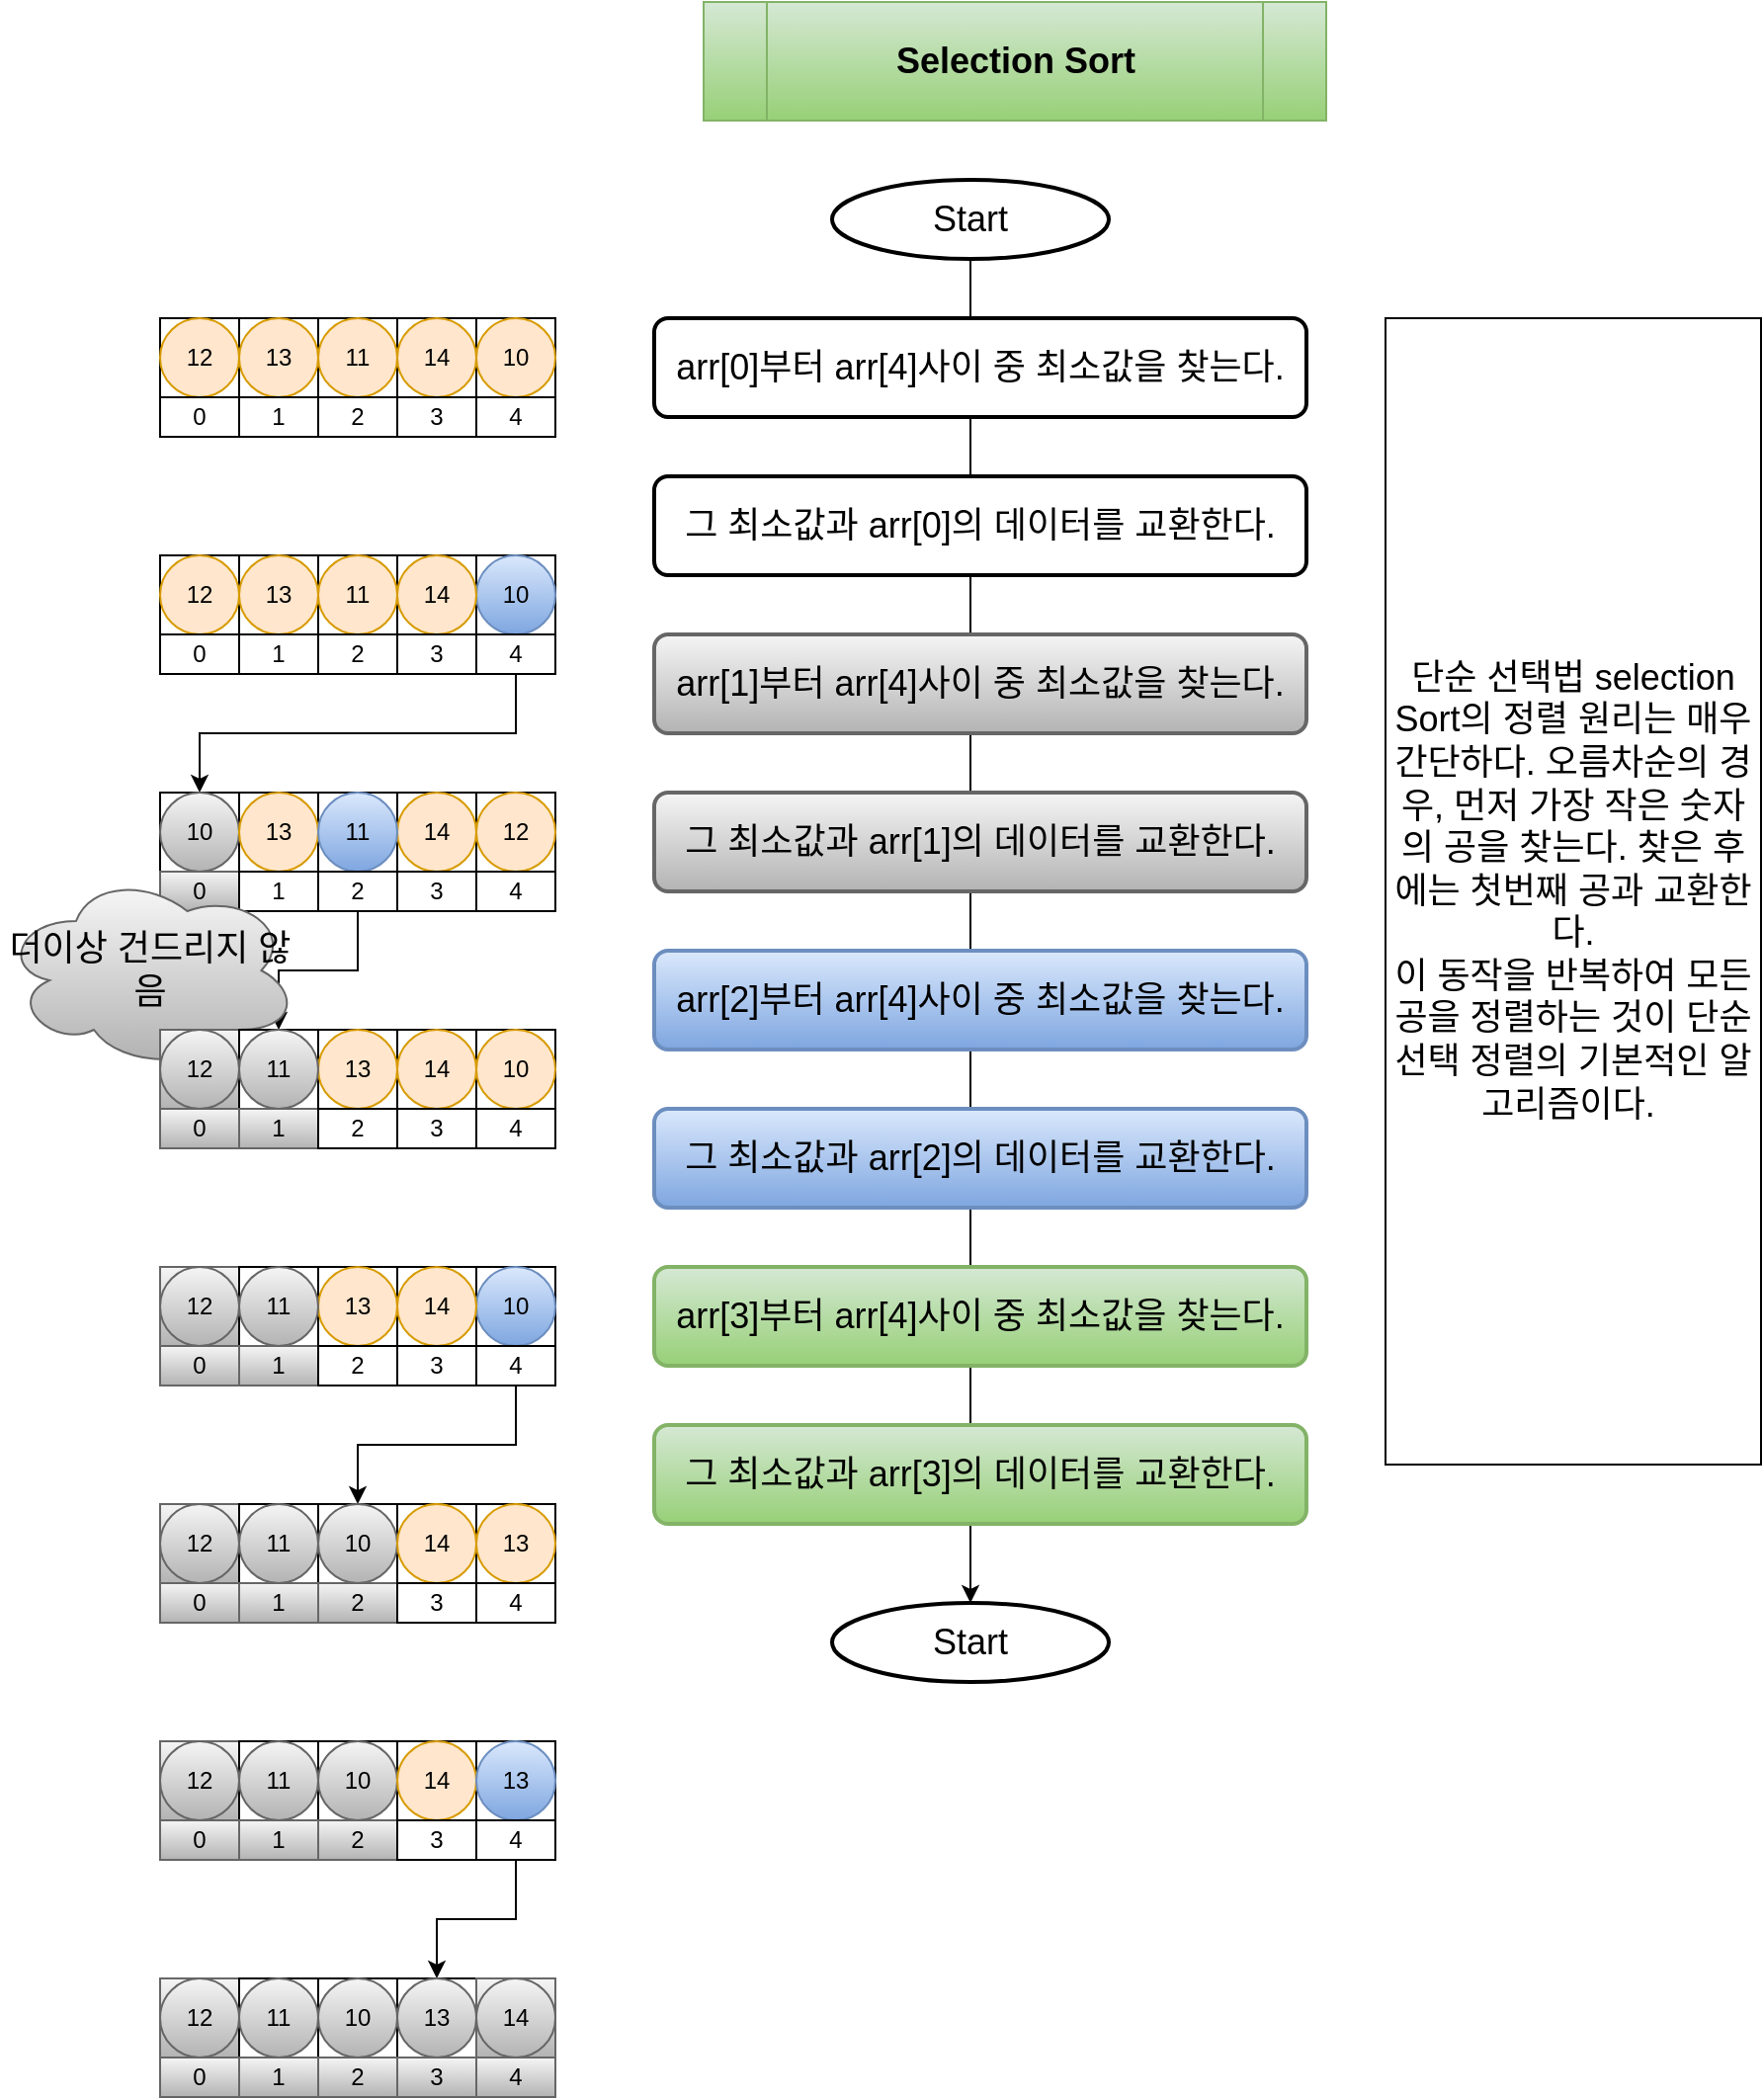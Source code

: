 <mxfile version="19.0.3" type="device"><diagram id="zHO-bKAfavNb4qNvqpEn" name="Page-1"><mxGraphModel dx="692" dy="854" grid="1" gridSize="10" guides="1" tooltips="1" connect="1" arrows="1" fold="1" page="1" pageScale="1" pageWidth="850" pageHeight="1100" math="0" shadow="0"><root><mxCell id="0"/><mxCell id="1" parent="0"/><mxCell id="_KSf4pjxTZtaH0GUWREa-1" value="" style="whiteSpace=wrap;html=1;aspect=fixed;" vertex="1" parent="1"><mxGeometry x="80" y="160" width="40" height="40" as="geometry"/></mxCell><mxCell id="_KSf4pjxTZtaH0GUWREa-2" value="" style="whiteSpace=wrap;html=1;aspect=fixed;" vertex="1" parent="1"><mxGeometry x="120" y="160" width="40" height="40" as="geometry"/></mxCell><mxCell id="_KSf4pjxTZtaH0GUWREa-3" value="" style="whiteSpace=wrap;html=1;aspect=fixed;" vertex="1" parent="1"><mxGeometry x="160" y="160" width="40" height="40" as="geometry"/></mxCell><mxCell id="_KSf4pjxTZtaH0GUWREa-4" value="" style="whiteSpace=wrap;html=1;aspect=fixed;" vertex="1" parent="1"><mxGeometry x="200" y="160" width="40" height="40" as="geometry"/></mxCell><mxCell id="_KSf4pjxTZtaH0GUWREa-5" value="" style="whiteSpace=wrap;html=1;aspect=fixed;" vertex="1" parent="1"><mxGeometry x="240" y="160" width="40" height="40" as="geometry"/></mxCell><mxCell id="_KSf4pjxTZtaH0GUWREa-7" value="10" style="ellipse;whiteSpace=wrap;html=1;aspect=fixed;fillColor=#ffe6cc;strokeColor=#d79b00;" vertex="1" parent="1"><mxGeometry x="240" y="160" width="40" height="40" as="geometry"/></mxCell><mxCell id="_KSf4pjxTZtaH0GUWREa-9" value="14" style="ellipse;whiteSpace=wrap;html=1;aspect=fixed;fillColor=#ffe6cc;strokeColor=#d79b00;" vertex="1" parent="1"><mxGeometry x="200" y="160" width="40" height="40" as="geometry"/></mxCell><mxCell id="_KSf4pjxTZtaH0GUWREa-10" value="12" style="ellipse;whiteSpace=wrap;html=1;aspect=fixed;fillColor=#ffe6cc;strokeColor=#d79b00;" vertex="1" parent="1"><mxGeometry x="80" y="160" width="40" height="40" as="geometry"/></mxCell><mxCell id="_KSf4pjxTZtaH0GUWREa-11" value="13" style="ellipse;whiteSpace=wrap;html=1;aspect=fixed;fillColor=#ffe6cc;strokeColor=#d79b00;" vertex="1" parent="1"><mxGeometry x="120" y="160" width="40" height="40" as="geometry"/></mxCell><mxCell id="_KSf4pjxTZtaH0GUWREa-12" value="11" style="ellipse;whiteSpace=wrap;html=1;aspect=fixed;fillColor=#ffe6cc;strokeColor=#d79b00;" vertex="1" parent="1"><mxGeometry x="160" y="160" width="40" height="40" as="geometry"/></mxCell><mxCell id="_KSf4pjxTZtaH0GUWREa-24" value="0" style="rounded=0;whiteSpace=wrap;html=1;" vertex="1" parent="1"><mxGeometry x="80" y="200" width="40" height="20" as="geometry"/></mxCell><mxCell id="_KSf4pjxTZtaH0GUWREa-25" value="1" style="rounded=0;whiteSpace=wrap;html=1;" vertex="1" parent="1"><mxGeometry x="120" y="200" width="40" height="20" as="geometry"/></mxCell><mxCell id="_KSf4pjxTZtaH0GUWREa-26" value="2" style="rounded=0;whiteSpace=wrap;html=1;" vertex="1" parent="1"><mxGeometry x="160" y="200" width="40" height="20" as="geometry"/></mxCell><mxCell id="_KSf4pjxTZtaH0GUWREa-27" value="3" style="rounded=0;whiteSpace=wrap;html=1;" vertex="1" parent="1"><mxGeometry x="200" y="200" width="40" height="20" as="geometry"/></mxCell><mxCell id="_KSf4pjxTZtaH0GUWREa-28" value="4" style="rounded=0;whiteSpace=wrap;html=1;" vertex="1" parent="1"><mxGeometry x="240" y="200" width="40" height="20" as="geometry"/></mxCell><mxCell id="_KSf4pjxTZtaH0GUWREa-29" value="Selection Sort" style="shape=process;whiteSpace=wrap;html=1;backgroundOutline=1;fillColor=#d5e8d4;gradientColor=#97d077;strokeColor=#82b366;fontSize=18;fontStyle=1" vertex="1" parent="1"><mxGeometry x="355" width="315" height="60" as="geometry"/></mxCell><mxCell id="_KSf4pjxTZtaH0GUWREa-30" value="단순 선택법 selection Sort의 정렬 원리는 매우 간단하다. 오름차순의 경우, 먼저 가장 작은 숫자의 공을 찾는다. 찾은 후에는 첫번째 공과 교환한다.&lt;br&gt;이 동작을 반복하여 모든 공을 정렬하는 것이 단순 선택 정렬의 기본적인 알고리즘이다.&amp;nbsp;" style="rounded=0;whiteSpace=wrap;html=1;fontSize=18;" vertex="1" parent="1"><mxGeometry x="700" y="160" width="190" height="580" as="geometry"/></mxCell><mxCell id="_KSf4pjxTZtaH0GUWREa-31" value="" style="whiteSpace=wrap;html=1;aspect=fixed;" vertex="1" parent="1"><mxGeometry x="80" y="280" width="40" height="40" as="geometry"/></mxCell><mxCell id="_KSf4pjxTZtaH0GUWREa-32" value="" style="whiteSpace=wrap;html=1;aspect=fixed;" vertex="1" parent="1"><mxGeometry x="120" y="280" width="40" height="40" as="geometry"/></mxCell><mxCell id="_KSf4pjxTZtaH0GUWREa-33" value="" style="whiteSpace=wrap;html=1;aspect=fixed;" vertex="1" parent="1"><mxGeometry x="160" y="280" width="40" height="40" as="geometry"/></mxCell><mxCell id="_KSf4pjxTZtaH0GUWREa-34" value="" style="whiteSpace=wrap;html=1;aspect=fixed;" vertex="1" parent="1"><mxGeometry x="200" y="280" width="40" height="40" as="geometry"/></mxCell><mxCell id="_KSf4pjxTZtaH0GUWREa-35" value="" style="whiteSpace=wrap;html=1;aspect=fixed;" vertex="1" parent="1"><mxGeometry x="240" y="280" width="40" height="40" as="geometry"/></mxCell><mxCell id="_KSf4pjxTZtaH0GUWREa-36" value="10" style="ellipse;whiteSpace=wrap;html=1;aspect=fixed;fillColor=#dae8fc;strokeColor=#6c8ebf;gradientColor=#7ea6e0;" vertex="1" parent="1"><mxGeometry x="240" y="280" width="40" height="40" as="geometry"/></mxCell><mxCell id="_KSf4pjxTZtaH0GUWREa-37" value="14" style="ellipse;whiteSpace=wrap;html=1;aspect=fixed;fillColor=#ffe6cc;strokeColor=#d79b00;" vertex="1" parent="1"><mxGeometry x="200" y="280" width="40" height="40" as="geometry"/></mxCell><mxCell id="_KSf4pjxTZtaH0GUWREa-38" value="12" style="ellipse;whiteSpace=wrap;html=1;aspect=fixed;fillColor=#ffe6cc;strokeColor=#d79b00;" vertex="1" parent="1"><mxGeometry x="80" y="280" width="40" height="40" as="geometry"/></mxCell><mxCell id="_KSf4pjxTZtaH0GUWREa-39" value="13" style="ellipse;whiteSpace=wrap;html=1;aspect=fixed;fillColor=#ffe6cc;strokeColor=#d79b00;" vertex="1" parent="1"><mxGeometry x="120" y="280" width="40" height="40" as="geometry"/></mxCell><mxCell id="_KSf4pjxTZtaH0GUWREa-40" value="11" style="ellipse;whiteSpace=wrap;html=1;aspect=fixed;fillColor=#ffe6cc;strokeColor=#d79b00;" vertex="1" parent="1"><mxGeometry x="160" y="280" width="40" height="40" as="geometry"/></mxCell><mxCell id="_KSf4pjxTZtaH0GUWREa-41" value="0" style="rounded=0;whiteSpace=wrap;html=1;" vertex="1" parent="1"><mxGeometry x="80" y="320" width="40" height="20" as="geometry"/></mxCell><mxCell id="_KSf4pjxTZtaH0GUWREa-42" value="1" style="rounded=0;whiteSpace=wrap;html=1;" vertex="1" parent="1"><mxGeometry x="120" y="320" width="40" height="20" as="geometry"/></mxCell><mxCell id="_KSf4pjxTZtaH0GUWREa-43" value="2" style="rounded=0;whiteSpace=wrap;html=1;" vertex="1" parent="1"><mxGeometry x="160" y="320" width="40" height="20" as="geometry"/></mxCell><mxCell id="_KSf4pjxTZtaH0GUWREa-44" value="3" style="rounded=0;whiteSpace=wrap;html=1;" vertex="1" parent="1"><mxGeometry x="200" y="320" width="40" height="20" as="geometry"/></mxCell><mxCell id="_KSf4pjxTZtaH0GUWREa-158" style="edgeStyle=orthogonalEdgeStyle;rounded=0;orthogonalLoop=1;jettySize=auto;html=1;exitX=0.5;exitY=1;exitDx=0;exitDy=0;entryX=0.5;entryY=0;entryDx=0;entryDy=0;fontSize=18;" edge="1" parent="1" source="_KSf4pjxTZtaH0GUWREa-45" target="_KSf4pjxTZtaH0GUWREa-51"><mxGeometry relative="1" as="geometry"/></mxCell><mxCell id="_KSf4pjxTZtaH0GUWREa-45" value="4" style="rounded=0;whiteSpace=wrap;html=1;" vertex="1" parent="1"><mxGeometry x="240" y="320" width="40" height="20" as="geometry"/></mxCell><mxCell id="_KSf4pjxTZtaH0GUWREa-46" value="" style="whiteSpace=wrap;html=1;aspect=fixed;" vertex="1" parent="1"><mxGeometry x="80" y="400" width="40" height="40" as="geometry"/></mxCell><mxCell id="_KSf4pjxTZtaH0GUWREa-47" value="" style="whiteSpace=wrap;html=1;aspect=fixed;" vertex="1" parent="1"><mxGeometry x="120" y="400" width="40" height="40" as="geometry"/></mxCell><mxCell id="_KSf4pjxTZtaH0GUWREa-48" value="" style="whiteSpace=wrap;html=1;aspect=fixed;" vertex="1" parent="1"><mxGeometry x="160" y="400" width="40" height="40" as="geometry"/></mxCell><mxCell id="_KSf4pjxTZtaH0GUWREa-49" value="" style="whiteSpace=wrap;html=1;aspect=fixed;" vertex="1" parent="1"><mxGeometry x="200" y="400" width="40" height="40" as="geometry"/></mxCell><mxCell id="_KSf4pjxTZtaH0GUWREa-50" value="" style="whiteSpace=wrap;html=1;aspect=fixed;" vertex="1" parent="1"><mxGeometry x="240" y="400" width="40" height="40" as="geometry"/></mxCell><mxCell id="_KSf4pjxTZtaH0GUWREa-51" value="10" style="ellipse;whiteSpace=wrap;html=1;aspect=fixed;fillColor=#f5f5f5;strokeColor=#666666;gradientColor=#b3b3b3;" vertex="1" parent="1"><mxGeometry x="80" y="400" width="40" height="40" as="geometry"/></mxCell><mxCell id="_KSf4pjxTZtaH0GUWREa-52" value="14" style="ellipse;whiteSpace=wrap;html=1;aspect=fixed;fillColor=#ffe6cc;strokeColor=#d79b00;" vertex="1" parent="1"><mxGeometry x="200" y="400" width="40" height="40" as="geometry"/></mxCell><mxCell id="_KSf4pjxTZtaH0GUWREa-53" value="12" style="ellipse;whiteSpace=wrap;html=1;aspect=fixed;fillColor=#ffe6cc;strokeColor=#d79b00;" vertex="1" parent="1"><mxGeometry x="240" y="400" width="40" height="40" as="geometry"/></mxCell><mxCell id="_KSf4pjxTZtaH0GUWREa-54" value="13" style="ellipse;whiteSpace=wrap;html=1;aspect=fixed;fillColor=#ffe6cc;strokeColor=#d79b00;" vertex="1" parent="1"><mxGeometry x="120" y="400" width="40" height="40" as="geometry"/></mxCell><mxCell id="_KSf4pjxTZtaH0GUWREa-55" value="11" style="ellipse;whiteSpace=wrap;html=1;aspect=fixed;fillColor=#dae8fc;strokeColor=#6c8ebf;gradientColor=#7ea6e0;" vertex="1" parent="1"><mxGeometry x="160" y="400" width="40" height="40" as="geometry"/></mxCell><mxCell id="_KSf4pjxTZtaH0GUWREa-56" value="0" style="rounded=0;whiteSpace=wrap;html=1;fillColor=#f5f5f5;gradientColor=#b3b3b3;strokeColor=#666666;" vertex="1" parent="1"><mxGeometry x="80" y="440" width="40" height="20" as="geometry"/></mxCell><mxCell id="_KSf4pjxTZtaH0GUWREa-57" value="1" style="rounded=0;whiteSpace=wrap;html=1;" vertex="1" parent="1"><mxGeometry x="120" y="440" width="40" height="20" as="geometry"/></mxCell><mxCell id="_KSf4pjxTZtaH0GUWREa-159" style="edgeStyle=orthogonalEdgeStyle;rounded=0;orthogonalLoop=1;jettySize=auto;html=1;exitX=0.5;exitY=1;exitDx=0;exitDy=0;entryX=0.5;entryY=0;entryDx=0;entryDy=0;fontSize=18;" edge="1" parent="1" source="_KSf4pjxTZtaH0GUWREa-58" target="_KSf4pjxTZtaH0GUWREa-71"><mxGeometry relative="1" as="geometry"/></mxCell><mxCell id="_KSf4pjxTZtaH0GUWREa-58" value="2" style="rounded=0;whiteSpace=wrap;html=1;" vertex="1" parent="1"><mxGeometry x="160" y="440" width="40" height="20" as="geometry"/></mxCell><mxCell id="_KSf4pjxTZtaH0GUWREa-59" value="3" style="rounded=0;whiteSpace=wrap;html=1;" vertex="1" parent="1"><mxGeometry x="200" y="440" width="40" height="20" as="geometry"/></mxCell><mxCell id="_KSf4pjxTZtaH0GUWREa-60" value="4" style="rounded=0;whiteSpace=wrap;html=1;" vertex="1" parent="1"><mxGeometry x="240" y="440" width="40" height="20" as="geometry"/></mxCell><mxCell id="_KSf4pjxTZtaH0GUWREa-61" value="더이상 건드리지 않음" style="ellipse;shape=cloud;whiteSpace=wrap;html=1;fontSize=18;fillColor=#f5f5f5;gradientColor=#b3b3b3;strokeColor=#666666;" vertex="1" parent="1"><mxGeometry y="440" width="150" height="100" as="geometry"/></mxCell><mxCell id="_KSf4pjxTZtaH0GUWREa-62" value="" style="whiteSpace=wrap;html=1;aspect=fixed;fillColor=#f5f5f5;gradientColor=#b3b3b3;strokeColor=#666666;" vertex="1" parent="1"><mxGeometry x="80" y="520" width="40" height="40" as="geometry"/></mxCell><mxCell id="_KSf4pjxTZtaH0GUWREa-63" value="" style="whiteSpace=wrap;html=1;aspect=fixed;" vertex="1" parent="1"><mxGeometry x="120" y="520" width="40" height="40" as="geometry"/></mxCell><mxCell id="_KSf4pjxTZtaH0GUWREa-64" value="" style="whiteSpace=wrap;html=1;aspect=fixed;" vertex="1" parent="1"><mxGeometry x="160" y="520" width="40" height="40" as="geometry"/></mxCell><mxCell id="_KSf4pjxTZtaH0GUWREa-65" value="" style="whiteSpace=wrap;html=1;aspect=fixed;" vertex="1" parent="1"><mxGeometry x="200" y="520" width="40" height="40" as="geometry"/></mxCell><mxCell id="_KSf4pjxTZtaH0GUWREa-66" value="" style="whiteSpace=wrap;html=1;aspect=fixed;" vertex="1" parent="1"><mxGeometry x="240" y="520" width="40" height="40" as="geometry"/></mxCell><mxCell id="_KSf4pjxTZtaH0GUWREa-67" value="10" style="ellipse;whiteSpace=wrap;html=1;aspect=fixed;fillColor=#ffe6cc;strokeColor=#d79b00;" vertex="1" parent="1"><mxGeometry x="240" y="520" width="40" height="40" as="geometry"/></mxCell><mxCell id="_KSf4pjxTZtaH0GUWREa-68" value="14" style="ellipse;whiteSpace=wrap;html=1;aspect=fixed;fillColor=#ffe6cc;strokeColor=#d79b00;" vertex="1" parent="1"><mxGeometry x="200" y="520" width="40" height="40" as="geometry"/></mxCell><mxCell id="_KSf4pjxTZtaH0GUWREa-69" value="12" style="ellipse;whiteSpace=wrap;html=1;aspect=fixed;fillColor=#f5f5f5;strokeColor=#666666;gradientColor=#b3b3b3;" vertex="1" parent="1"><mxGeometry x="80" y="520" width="40" height="40" as="geometry"/></mxCell><mxCell id="_KSf4pjxTZtaH0GUWREa-70" value="13" style="ellipse;whiteSpace=wrap;html=1;aspect=fixed;fillColor=#ffe6cc;strokeColor=#d79b00;" vertex="1" parent="1"><mxGeometry x="160" y="520" width="40" height="40" as="geometry"/></mxCell><mxCell id="_KSf4pjxTZtaH0GUWREa-71" value="11" style="ellipse;whiteSpace=wrap;html=1;aspect=fixed;fillColor=#f5f5f5;strokeColor=#666666;gradientColor=#b3b3b3;" vertex="1" parent="1"><mxGeometry x="120" y="520" width="40" height="40" as="geometry"/></mxCell><mxCell id="_KSf4pjxTZtaH0GUWREa-72" value="0" style="rounded=0;whiteSpace=wrap;html=1;fillColor=#f5f5f5;gradientColor=#b3b3b3;strokeColor=#666666;" vertex="1" parent="1"><mxGeometry x="80" y="560" width="40" height="20" as="geometry"/></mxCell><mxCell id="_KSf4pjxTZtaH0GUWREa-73" value="1" style="rounded=0;whiteSpace=wrap;html=1;fillColor=#f5f5f5;gradientColor=#b3b3b3;strokeColor=#666666;" vertex="1" parent="1"><mxGeometry x="120" y="560" width="40" height="20" as="geometry"/></mxCell><mxCell id="_KSf4pjxTZtaH0GUWREa-74" value="2" style="rounded=0;whiteSpace=wrap;html=1;" vertex="1" parent="1"><mxGeometry x="160" y="560" width="40" height="20" as="geometry"/></mxCell><mxCell id="_KSf4pjxTZtaH0GUWREa-75" value="3" style="rounded=0;whiteSpace=wrap;html=1;" vertex="1" parent="1"><mxGeometry x="200" y="560" width="40" height="20" as="geometry"/></mxCell><mxCell id="_KSf4pjxTZtaH0GUWREa-76" value="4" style="rounded=0;whiteSpace=wrap;html=1;" vertex="1" parent="1"><mxGeometry x="240" y="560" width="40" height="20" as="geometry"/></mxCell><mxCell id="_KSf4pjxTZtaH0GUWREa-77" value="" style="whiteSpace=wrap;html=1;aspect=fixed;fillColor=#f5f5f5;gradientColor=#b3b3b3;strokeColor=#666666;" vertex="1" parent="1"><mxGeometry x="80" y="640" width="40" height="40" as="geometry"/></mxCell><mxCell id="_KSf4pjxTZtaH0GUWREa-78" value="" style="whiteSpace=wrap;html=1;aspect=fixed;" vertex="1" parent="1"><mxGeometry x="120" y="640" width="40" height="40" as="geometry"/></mxCell><mxCell id="_KSf4pjxTZtaH0GUWREa-79" value="" style="whiteSpace=wrap;html=1;aspect=fixed;" vertex="1" parent="1"><mxGeometry x="160" y="640" width="40" height="40" as="geometry"/></mxCell><mxCell id="_KSf4pjxTZtaH0GUWREa-80" value="" style="whiteSpace=wrap;html=1;aspect=fixed;" vertex="1" parent="1"><mxGeometry x="200" y="640" width="40" height="40" as="geometry"/></mxCell><mxCell id="_KSf4pjxTZtaH0GUWREa-81" value="" style="whiteSpace=wrap;html=1;aspect=fixed;" vertex="1" parent="1"><mxGeometry x="240" y="640" width="40" height="40" as="geometry"/></mxCell><mxCell id="_KSf4pjxTZtaH0GUWREa-82" value="10" style="ellipse;whiteSpace=wrap;html=1;aspect=fixed;fillColor=#dae8fc;strokeColor=#6c8ebf;gradientColor=#7ea6e0;" vertex="1" parent="1"><mxGeometry x="240" y="640" width="40" height="40" as="geometry"/></mxCell><mxCell id="_KSf4pjxTZtaH0GUWREa-83" value="14" style="ellipse;whiteSpace=wrap;html=1;aspect=fixed;fillColor=#ffe6cc;strokeColor=#d79b00;" vertex="1" parent="1"><mxGeometry x="200" y="640" width="40" height="40" as="geometry"/></mxCell><mxCell id="_KSf4pjxTZtaH0GUWREa-84" value="12" style="ellipse;whiteSpace=wrap;html=1;aspect=fixed;fillColor=#f5f5f5;strokeColor=#666666;gradientColor=#b3b3b3;" vertex="1" parent="1"><mxGeometry x="80" y="640" width="40" height="40" as="geometry"/></mxCell><mxCell id="_KSf4pjxTZtaH0GUWREa-85" value="13" style="ellipse;whiteSpace=wrap;html=1;aspect=fixed;fillColor=#ffe6cc;strokeColor=#d79b00;" vertex="1" parent="1"><mxGeometry x="160" y="640" width="40" height="40" as="geometry"/></mxCell><mxCell id="_KSf4pjxTZtaH0GUWREa-86" value="11" style="ellipse;whiteSpace=wrap;html=1;aspect=fixed;fillColor=#f5f5f5;strokeColor=#666666;gradientColor=#b3b3b3;" vertex="1" parent="1"><mxGeometry x="120" y="640" width="40" height="40" as="geometry"/></mxCell><mxCell id="_KSf4pjxTZtaH0GUWREa-87" value="0" style="rounded=0;whiteSpace=wrap;html=1;fillColor=#f5f5f5;gradientColor=#b3b3b3;strokeColor=#666666;" vertex="1" parent="1"><mxGeometry x="80" y="680" width="40" height="20" as="geometry"/></mxCell><mxCell id="_KSf4pjxTZtaH0GUWREa-88" value="1" style="rounded=0;whiteSpace=wrap;html=1;fillColor=#f5f5f5;gradientColor=#b3b3b3;strokeColor=#666666;" vertex="1" parent="1"><mxGeometry x="120" y="680" width="40" height="20" as="geometry"/></mxCell><mxCell id="_KSf4pjxTZtaH0GUWREa-89" value="2" style="rounded=0;whiteSpace=wrap;html=1;" vertex="1" parent="1"><mxGeometry x="160" y="680" width="40" height="20" as="geometry"/></mxCell><mxCell id="_KSf4pjxTZtaH0GUWREa-90" value="3" style="rounded=0;whiteSpace=wrap;html=1;" vertex="1" parent="1"><mxGeometry x="200" y="680" width="40" height="20" as="geometry"/></mxCell><mxCell id="_KSf4pjxTZtaH0GUWREa-160" style="edgeStyle=orthogonalEdgeStyle;rounded=0;orthogonalLoop=1;jettySize=auto;html=1;exitX=0.5;exitY=1;exitDx=0;exitDy=0;fontSize=18;entryX=0.5;entryY=0;entryDx=0;entryDy=0;" edge="1" parent="1" source="_KSf4pjxTZtaH0GUWREa-91" target="_KSf4pjxTZtaH0GUWREa-97"><mxGeometry relative="1" as="geometry"><mxPoint x="180" y="750" as="targetPoint"/></mxGeometry></mxCell><mxCell id="_KSf4pjxTZtaH0GUWREa-91" value="4" style="rounded=0;whiteSpace=wrap;html=1;" vertex="1" parent="1"><mxGeometry x="240" y="680" width="40" height="20" as="geometry"/></mxCell><mxCell id="_KSf4pjxTZtaH0GUWREa-92" value="" style="whiteSpace=wrap;html=1;aspect=fixed;fillColor=#f5f5f5;gradientColor=#b3b3b3;strokeColor=#666666;" vertex="1" parent="1"><mxGeometry x="80" y="760" width="40" height="40" as="geometry"/></mxCell><mxCell id="_KSf4pjxTZtaH0GUWREa-93" value="" style="whiteSpace=wrap;html=1;aspect=fixed;" vertex="1" parent="1"><mxGeometry x="120" y="760" width="40" height="40" as="geometry"/></mxCell><mxCell id="_KSf4pjxTZtaH0GUWREa-94" value="" style="whiteSpace=wrap;html=1;aspect=fixed;" vertex="1" parent="1"><mxGeometry x="160" y="760" width="40" height="40" as="geometry"/></mxCell><mxCell id="_KSf4pjxTZtaH0GUWREa-95" value="" style="whiteSpace=wrap;html=1;aspect=fixed;" vertex="1" parent="1"><mxGeometry x="200" y="760" width="40" height="40" as="geometry"/></mxCell><mxCell id="_KSf4pjxTZtaH0GUWREa-96" value="" style="whiteSpace=wrap;html=1;aspect=fixed;" vertex="1" parent="1"><mxGeometry x="240" y="760" width="40" height="40" as="geometry"/></mxCell><mxCell id="_KSf4pjxTZtaH0GUWREa-97" value="10" style="ellipse;whiteSpace=wrap;html=1;aspect=fixed;fillColor=#f5f5f5;strokeColor=#666666;gradientColor=#b3b3b3;" vertex="1" parent="1"><mxGeometry x="160" y="760" width="40" height="40" as="geometry"/></mxCell><mxCell id="_KSf4pjxTZtaH0GUWREa-98" value="14" style="ellipse;whiteSpace=wrap;html=1;aspect=fixed;fillColor=#ffe6cc;strokeColor=#d79b00;" vertex="1" parent="1"><mxGeometry x="200" y="760" width="40" height="40" as="geometry"/></mxCell><mxCell id="_KSf4pjxTZtaH0GUWREa-99" value="12" style="ellipse;whiteSpace=wrap;html=1;aspect=fixed;fillColor=#f5f5f5;strokeColor=#666666;gradientColor=#b3b3b3;" vertex="1" parent="1"><mxGeometry x="80" y="760" width="40" height="40" as="geometry"/></mxCell><mxCell id="_KSf4pjxTZtaH0GUWREa-100" value="13" style="ellipse;whiteSpace=wrap;html=1;aspect=fixed;fillColor=#ffe6cc;strokeColor=#d79b00;" vertex="1" parent="1"><mxGeometry x="240" y="760" width="40" height="40" as="geometry"/></mxCell><mxCell id="_KSf4pjxTZtaH0GUWREa-101" value="11" style="ellipse;whiteSpace=wrap;html=1;aspect=fixed;fillColor=#f5f5f5;strokeColor=#666666;gradientColor=#b3b3b3;" vertex="1" parent="1"><mxGeometry x="120" y="760" width="40" height="40" as="geometry"/></mxCell><mxCell id="_KSf4pjxTZtaH0GUWREa-102" value="0" style="rounded=0;whiteSpace=wrap;html=1;fillColor=#f5f5f5;gradientColor=#b3b3b3;strokeColor=#666666;" vertex="1" parent="1"><mxGeometry x="80" y="800" width="40" height="20" as="geometry"/></mxCell><mxCell id="_KSf4pjxTZtaH0GUWREa-103" value="1" style="rounded=0;whiteSpace=wrap;html=1;fillColor=#f5f5f5;gradientColor=#b3b3b3;strokeColor=#666666;" vertex="1" parent="1"><mxGeometry x="120" y="800" width="40" height="20" as="geometry"/></mxCell><mxCell id="_KSf4pjxTZtaH0GUWREa-104" value="2" style="rounded=0;whiteSpace=wrap;html=1;fillColor=#f5f5f5;gradientColor=#b3b3b3;strokeColor=#666666;" vertex="1" parent="1"><mxGeometry x="160" y="800" width="40" height="20" as="geometry"/></mxCell><mxCell id="_KSf4pjxTZtaH0GUWREa-105" value="3" style="rounded=0;whiteSpace=wrap;html=1;" vertex="1" parent="1"><mxGeometry x="200" y="800" width="40" height="20" as="geometry"/></mxCell><mxCell id="_KSf4pjxTZtaH0GUWREa-106" value="4" style="rounded=0;whiteSpace=wrap;html=1;" vertex="1" parent="1"><mxGeometry x="240" y="800" width="40" height="20" as="geometry"/></mxCell><mxCell id="_KSf4pjxTZtaH0GUWREa-107" value="" style="whiteSpace=wrap;html=1;aspect=fixed;fillColor=#f5f5f5;gradientColor=#b3b3b3;strokeColor=#666666;" vertex="1" parent="1"><mxGeometry x="80" y="880" width="40" height="40" as="geometry"/></mxCell><mxCell id="_KSf4pjxTZtaH0GUWREa-108" value="" style="whiteSpace=wrap;html=1;aspect=fixed;" vertex="1" parent="1"><mxGeometry x="120" y="880" width="40" height="40" as="geometry"/></mxCell><mxCell id="_KSf4pjxTZtaH0GUWREa-109" value="" style="whiteSpace=wrap;html=1;aspect=fixed;" vertex="1" parent="1"><mxGeometry x="160" y="880" width="40" height="40" as="geometry"/></mxCell><mxCell id="_KSf4pjxTZtaH0GUWREa-110" value="" style="whiteSpace=wrap;html=1;aspect=fixed;" vertex="1" parent="1"><mxGeometry x="200" y="880" width="40" height="40" as="geometry"/></mxCell><mxCell id="_KSf4pjxTZtaH0GUWREa-111" value="" style="whiteSpace=wrap;html=1;aspect=fixed;" vertex="1" parent="1"><mxGeometry x="240" y="880" width="40" height="40" as="geometry"/></mxCell><mxCell id="_KSf4pjxTZtaH0GUWREa-112" value="10" style="ellipse;whiteSpace=wrap;html=1;aspect=fixed;fillColor=#f5f5f5;strokeColor=#666666;gradientColor=#b3b3b3;" vertex="1" parent="1"><mxGeometry x="160" y="880" width="40" height="40" as="geometry"/></mxCell><mxCell id="_KSf4pjxTZtaH0GUWREa-113" value="14" style="ellipse;whiteSpace=wrap;html=1;aspect=fixed;fillColor=#ffe6cc;strokeColor=#d79b00;" vertex="1" parent="1"><mxGeometry x="200" y="880" width="40" height="40" as="geometry"/></mxCell><mxCell id="_KSf4pjxTZtaH0GUWREa-114" value="12" style="ellipse;whiteSpace=wrap;html=1;aspect=fixed;fillColor=#f5f5f5;strokeColor=#666666;gradientColor=#b3b3b3;" vertex="1" parent="1"><mxGeometry x="80" y="880" width="40" height="40" as="geometry"/></mxCell><mxCell id="_KSf4pjxTZtaH0GUWREa-115" value="13" style="ellipse;whiteSpace=wrap;html=1;aspect=fixed;fillColor=#dae8fc;strokeColor=#6c8ebf;gradientColor=#7ea6e0;" vertex="1" parent="1"><mxGeometry x="240" y="880" width="40" height="40" as="geometry"/></mxCell><mxCell id="_KSf4pjxTZtaH0GUWREa-116" value="11" style="ellipse;whiteSpace=wrap;html=1;aspect=fixed;fillColor=#f5f5f5;strokeColor=#666666;gradientColor=#b3b3b3;" vertex="1" parent="1"><mxGeometry x="120" y="880" width="40" height="40" as="geometry"/></mxCell><mxCell id="_KSf4pjxTZtaH0GUWREa-117" value="0" style="rounded=0;whiteSpace=wrap;html=1;fillColor=#f5f5f5;gradientColor=#b3b3b3;strokeColor=#666666;" vertex="1" parent="1"><mxGeometry x="80" y="920" width="40" height="20" as="geometry"/></mxCell><mxCell id="_KSf4pjxTZtaH0GUWREa-118" value="1" style="rounded=0;whiteSpace=wrap;html=1;fillColor=#f5f5f5;gradientColor=#b3b3b3;strokeColor=#666666;" vertex="1" parent="1"><mxGeometry x="120" y="920" width="40" height="20" as="geometry"/></mxCell><mxCell id="_KSf4pjxTZtaH0GUWREa-119" value="2" style="rounded=0;whiteSpace=wrap;html=1;fillColor=#f5f5f5;gradientColor=#b3b3b3;strokeColor=#666666;" vertex="1" parent="1"><mxGeometry x="160" y="920" width="40" height="20" as="geometry"/></mxCell><mxCell id="_KSf4pjxTZtaH0GUWREa-120" value="3" style="rounded=0;whiteSpace=wrap;html=1;" vertex="1" parent="1"><mxGeometry x="200" y="920" width="40" height="20" as="geometry"/></mxCell><mxCell id="_KSf4pjxTZtaH0GUWREa-161" style="edgeStyle=orthogonalEdgeStyle;rounded=0;orthogonalLoop=1;jettySize=auto;html=1;exitX=0.5;exitY=1;exitDx=0;exitDy=0;entryX=0.5;entryY=0;entryDx=0;entryDy=0;fontSize=18;" edge="1" parent="1" source="_KSf4pjxTZtaH0GUWREa-121" target="_KSf4pjxTZtaH0GUWREa-130"><mxGeometry relative="1" as="geometry"/></mxCell><mxCell id="_KSf4pjxTZtaH0GUWREa-121" value="4" style="rounded=0;whiteSpace=wrap;html=1;" vertex="1" parent="1"><mxGeometry x="240" y="920" width="40" height="20" as="geometry"/></mxCell><mxCell id="_KSf4pjxTZtaH0GUWREa-122" value="" style="whiteSpace=wrap;html=1;aspect=fixed;fillColor=#f5f5f5;gradientColor=#b3b3b3;strokeColor=#666666;" vertex="1" parent="1"><mxGeometry x="80" y="1000" width="40" height="40" as="geometry"/></mxCell><mxCell id="_KSf4pjxTZtaH0GUWREa-123" value="" style="whiteSpace=wrap;html=1;aspect=fixed;" vertex="1" parent="1"><mxGeometry x="120" y="1000" width="40" height="40" as="geometry"/></mxCell><mxCell id="_KSf4pjxTZtaH0GUWREa-124" value="" style="whiteSpace=wrap;html=1;aspect=fixed;" vertex="1" parent="1"><mxGeometry x="160" y="1000" width="40" height="40" as="geometry"/></mxCell><mxCell id="_KSf4pjxTZtaH0GUWREa-125" value="" style="whiteSpace=wrap;html=1;aspect=fixed;" vertex="1" parent="1"><mxGeometry x="200" y="1000" width="40" height="40" as="geometry"/></mxCell><mxCell id="_KSf4pjxTZtaH0GUWREa-126" value="" style="whiteSpace=wrap;html=1;aspect=fixed;fillColor=#f5f5f5;gradientColor=#b3b3b3;strokeColor=#666666;" vertex="1" parent="1"><mxGeometry x="240" y="1000" width="40" height="40" as="geometry"/></mxCell><mxCell id="_KSf4pjxTZtaH0GUWREa-127" value="10" style="ellipse;whiteSpace=wrap;html=1;aspect=fixed;fillColor=#f5f5f5;strokeColor=#666666;gradientColor=#b3b3b3;" vertex="1" parent="1"><mxGeometry x="160" y="1000" width="40" height="40" as="geometry"/></mxCell><mxCell id="_KSf4pjxTZtaH0GUWREa-128" value="14" style="ellipse;whiteSpace=wrap;html=1;aspect=fixed;fillColor=#f5f5f5;strokeColor=#666666;gradientColor=#b3b3b3;" vertex="1" parent="1"><mxGeometry x="240" y="1000" width="40" height="40" as="geometry"/></mxCell><mxCell id="_KSf4pjxTZtaH0GUWREa-129" value="12" style="ellipse;whiteSpace=wrap;html=1;aspect=fixed;fillColor=#f5f5f5;strokeColor=#666666;gradientColor=#b3b3b3;" vertex="1" parent="1"><mxGeometry x="80" y="1000" width="40" height="40" as="geometry"/></mxCell><mxCell id="_KSf4pjxTZtaH0GUWREa-130" value="13" style="ellipse;whiteSpace=wrap;html=1;aspect=fixed;fillColor=#f5f5f5;strokeColor=#666666;gradientColor=#b3b3b3;" vertex="1" parent="1"><mxGeometry x="200" y="1000" width="40" height="40" as="geometry"/></mxCell><mxCell id="_KSf4pjxTZtaH0GUWREa-131" value="11" style="ellipse;whiteSpace=wrap;html=1;aspect=fixed;fillColor=#f5f5f5;strokeColor=#666666;gradientColor=#b3b3b3;" vertex="1" parent="1"><mxGeometry x="120" y="1000" width="40" height="40" as="geometry"/></mxCell><mxCell id="_KSf4pjxTZtaH0GUWREa-132" value="0" style="rounded=0;whiteSpace=wrap;html=1;fillColor=#f5f5f5;gradientColor=#b3b3b3;strokeColor=#666666;" vertex="1" parent="1"><mxGeometry x="80" y="1040" width="40" height="20" as="geometry"/></mxCell><mxCell id="_KSf4pjxTZtaH0GUWREa-133" value="1" style="rounded=0;whiteSpace=wrap;html=1;fillColor=#f5f5f5;gradientColor=#b3b3b3;strokeColor=#666666;" vertex="1" parent="1"><mxGeometry x="120" y="1040" width="40" height="20" as="geometry"/></mxCell><mxCell id="_KSf4pjxTZtaH0GUWREa-134" value="2" style="rounded=0;whiteSpace=wrap;html=1;fillColor=#f5f5f5;gradientColor=#b3b3b3;strokeColor=#666666;" vertex="1" parent="1"><mxGeometry x="160" y="1040" width="40" height="20" as="geometry"/></mxCell><mxCell id="_KSf4pjxTZtaH0GUWREa-135" value="3" style="rounded=0;whiteSpace=wrap;html=1;fillColor=#f5f5f5;gradientColor=#b3b3b3;strokeColor=#666666;" vertex="1" parent="1"><mxGeometry x="200" y="1040" width="40" height="20" as="geometry"/></mxCell><mxCell id="_KSf4pjxTZtaH0GUWREa-136" value="4" style="rounded=0;whiteSpace=wrap;html=1;fillColor=#f5f5f5;gradientColor=#b3b3b3;strokeColor=#666666;" vertex="1" parent="1"><mxGeometry x="240" y="1040" width="40" height="20" as="geometry"/></mxCell><mxCell id="_KSf4pjxTZtaH0GUWREa-157" style="edgeStyle=orthogonalEdgeStyle;rounded=0;orthogonalLoop=1;jettySize=auto;html=1;exitX=0.5;exitY=1;exitDx=0;exitDy=0;exitPerimeter=0;entryX=0.5;entryY=0;entryDx=0;entryDy=0;entryPerimeter=0;fontSize=18;" edge="1" parent="1" source="_KSf4pjxTZtaH0GUWREa-146" target="_KSf4pjxTZtaH0GUWREa-155"><mxGeometry relative="1" as="geometry"/></mxCell><mxCell id="_KSf4pjxTZtaH0GUWREa-146" value="Start" style="strokeWidth=2;html=1;shape=mxgraph.flowchart.start_1;whiteSpace=wrap;fontSize=18;" vertex="1" parent="1"><mxGeometry x="420" y="90" width="140" height="40" as="geometry"/></mxCell><mxCell id="_KSf4pjxTZtaH0GUWREa-147" value="arr[0]부터 arr[4]사이 중 최소값을 찾는다." style="rounded=1;whiteSpace=wrap;html=1;absoluteArcSize=1;arcSize=14;strokeWidth=2;fontSize=18;" vertex="1" parent="1"><mxGeometry x="330" y="160" width="330" height="50" as="geometry"/></mxCell><mxCell id="_KSf4pjxTZtaH0GUWREa-148" value="그 최소값과 arr[0]의 데이터를 교환한다." style="rounded=1;whiteSpace=wrap;html=1;absoluteArcSize=1;arcSize=14;strokeWidth=2;fontSize=18;" vertex="1" parent="1"><mxGeometry x="330" y="240" width="330" height="50" as="geometry"/></mxCell><mxCell id="_KSf4pjxTZtaH0GUWREa-149" value="arr[1]부터 arr[4]사이 중 최소값을 찾는다." style="rounded=1;whiteSpace=wrap;html=1;absoluteArcSize=1;arcSize=14;strokeWidth=2;fontSize=18;fillColor=#f5f5f5;gradientColor=#b3b3b3;strokeColor=#666666;" vertex="1" parent="1"><mxGeometry x="330" y="320" width="330" height="50" as="geometry"/></mxCell><mxCell id="_KSf4pjxTZtaH0GUWREa-150" value="그 최소값과 arr[1]의 데이터를 교환한다." style="rounded=1;whiteSpace=wrap;html=1;absoluteArcSize=1;arcSize=14;strokeWidth=2;fontSize=18;fillColor=#f5f5f5;gradientColor=#b3b3b3;strokeColor=#666666;" vertex="1" parent="1"><mxGeometry x="330" y="400" width="330" height="50" as="geometry"/></mxCell><mxCell id="_KSf4pjxTZtaH0GUWREa-151" value="arr[2]부터 arr[4]사이 중 최소값을 찾는다." style="rounded=1;whiteSpace=wrap;html=1;absoluteArcSize=1;arcSize=14;strokeWidth=2;fontSize=18;fillColor=#dae8fc;gradientColor=#7ea6e0;strokeColor=#6c8ebf;" vertex="1" parent="1"><mxGeometry x="330" y="480" width="330" height="50" as="geometry"/></mxCell><mxCell id="_KSf4pjxTZtaH0GUWREa-152" value="그 최소값과 arr[2]의 데이터를 교환한다." style="rounded=1;whiteSpace=wrap;html=1;absoluteArcSize=1;arcSize=14;strokeWidth=2;fontSize=18;fillColor=#dae8fc;gradientColor=#7ea6e0;strokeColor=#6c8ebf;" vertex="1" parent="1"><mxGeometry x="330" y="560" width="330" height="50" as="geometry"/></mxCell><mxCell id="_KSf4pjxTZtaH0GUWREa-153" value="arr[3]부터 arr[4]사이 중 최소값을 찾는다." style="rounded=1;whiteSpace=wrap;html=1;absoluteArcSize=1;arcSize=14;strokeWidth=2;fontSize=18;fillColor=#d5e8d4;gradientColor=#97d077;strokeColor=#82b366;" vertex="1" parent="1"><mxGeometry x="330" y="640" width="330" height="50" as="geometry"/></mxCell><mxCell id="_KSf4pjxTZtaH0GUWREa-154" value="그 최소값과 arr[3]의 데이터를 교환한다." style="rounded=1;whiteSpace=wrap;html=1;absoluteArcSize=1;arcSize=14;strokeWidth=2;fontSize=18;fillColor=#d5e8d4;gradientColor=#97d077;strokeColor=#82b366;" vertex="1" parent="1"><mxGeometry x="330" y="720" width="330" height="50" as="geometry"/></mxCell><mxCell id="_KSf4pjxTZtaH0GUWREa-155" value="Start" style="strokeWidth=2;html=1;shape=mxgraph.flowchart.start_1;whiteSpace=wrap;fontSize=18;" vertex="1" parent="1"><mxGeometry x="420" y="810" width="140" height="40" as="geometry"/></mxCell></root></mxGraphModel></diagram></mxfile>